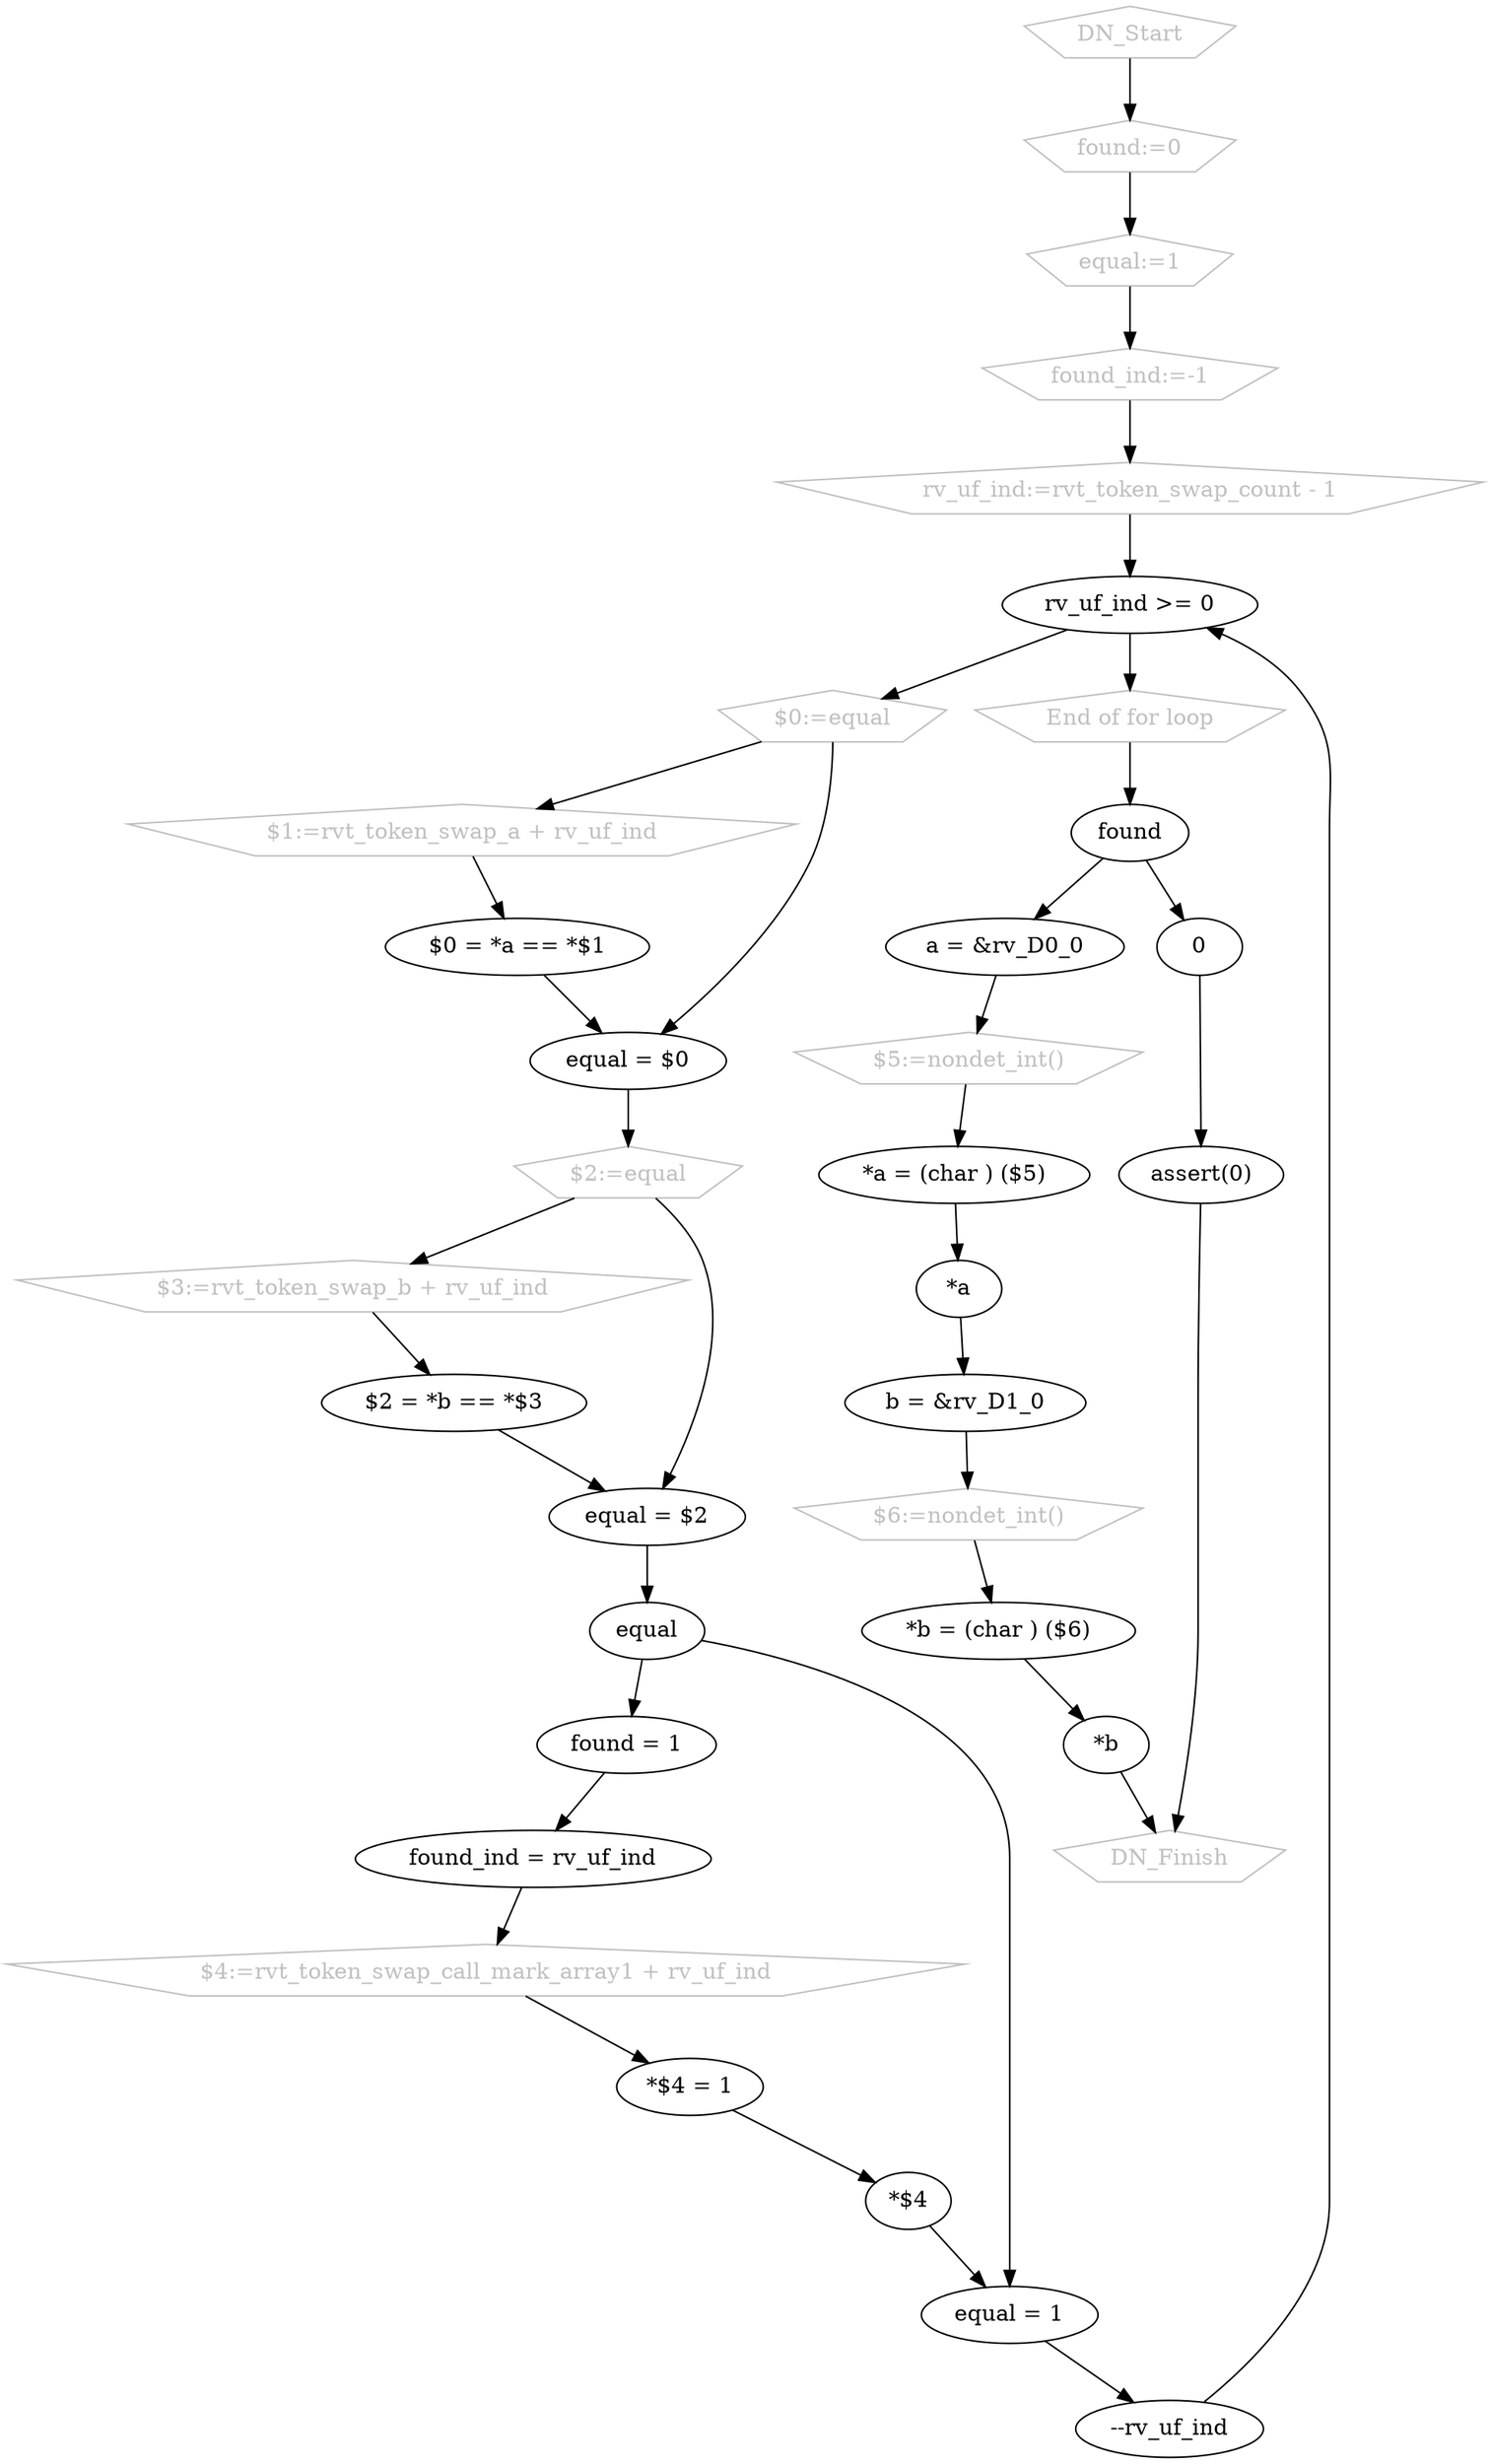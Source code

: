 digraph G{
0 [ label = "DN_Start" , fontcolor = "grey" , shape = "pentagon" , color = "grey" ];
2 [ label = "found:=0" , fontcolor = "grey" , shape = "pentagon" , color = "grey" ];
3 [ label = "equal:=1" , fontcolor = "grey" , shape = "pentagon" , color = "grey" ];
4 [ label = "found_ind:=-1" , fontcolor = "grey" , shape = "pentagon" , color = "grey" ];
5 [ label = "rv_uf_ind:=rvt_token_swap_count - 1" , fontcolor = "grey" , shape = "pentagon" , color = "grey" ];
7 [ label = "rv_uf_ind >= 0" ];
8 [ label = "$0:=equal" , fontcolor = "grey" , shape = "pentagon" , color = "grey" ];
9 [ label = "$1:=rvt_token_swap_a + rv_uf_ind" , fontcolor = "grey" , shape = "pentagon" , color = "grey" ];
10 [ label = "$0 = *a == *$1" ];
11 [ label = "equal = $0" ];
12 [ label = "$2:=equal" , fontcolor = "grey" , shape = "pentagon" , color = "grey" ];
13 [ label = "$3:=rvt_token_swap_b + rv_uf_ind" , fontcolor = "grey" , shape = "pentagon" , color = "grey" ];
14 [ label = "$2 = *b == *$3" ];
15 [ label = "equal = $2" ];
16 [ label = "equal" ];
17 [ label = "found = 1" ];
18 [ label = "found_ind = rv_uf_ind" ];
19 [ label = "$4:=rvt_token_swap_call_mark_array1 + rv_uf_ind" , fontcolor = "grey" , shape = "pentagon" , color = "grey" ];
20 [ label = "*$4 = 1" ];
21 [ label = "*$4" ];
22 [ label = "equal = 1" ];
24 [ label = "--rv_uf_ind" ];
25 [ label = "End of for loop" , fontcolor = "grey" , shape = "pentagon" , color = "grey" ];
26 [ label = "found" ];
27 [ label = "a = &rv_D0_0" ];
28 [ label = "$5:=nondet_int()" , fontcolor = "grey" , shape = "pentagon" , color = "grey" ];
29 [ label = "*a = (char ) ($5)" ];
30 [ label = "*a" ];
31 [ label = "b = &rv_D1_0" ];
32 [ label = "$6:=nondet_int()" , fontcolor = "grey" , shape = "pentagon" , color = "grey" ];
33 [ label = "*b = (char ) ($6)" ];
34 [ label = "*b" ];
35 [ label = "0" ];
36 [ label = "assert(0)" ];
37 [ label = "DN_Finish" , fontcolor = "grey" , shape = "pentagon" , color = "grey" ];
0->2;
2->3;
3->4;
4->5;
5->7;
24->7;
7->8;
8->9;
9->10;
8->11;
10->11;
11->12;
12->13;
13->14;
12->15;
14->15;
15->16;
16->17;
17->18;
18->19;
19->20;
20->21;
16->22;
21->22;
22->24;
7->25;
25->26;
26->27;
27->28;
28->29;
29->30;
30->31;
31->32;
32->33;
33->34;
26->35;
35->36;
36->37;
34->37;
}
